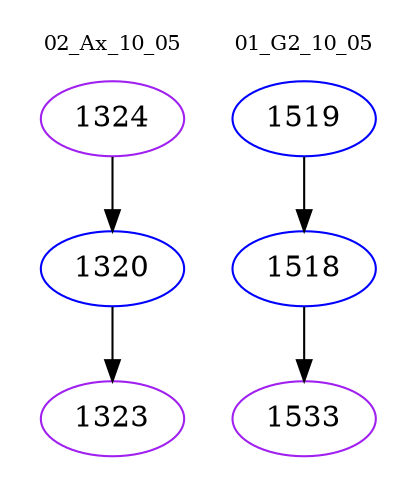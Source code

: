 digraph{
subgraph cluster_0 {
color = white
label = "02_Ax_10_05";
fontsize=10;
T0_1324 [label="1324", color="purple"]
T0_1324 -> T0_1320 [color="black"]
T0_1320 [label="1320", color="blue"]
T0_1320 -> T0_1323 [color="black"]
T0_1323 [label="1323", color="purple"]
}
subgraph cluster_1 {
color = white
label = "01_G2_10_05";
fontsize=10;
T1_1519 [label="1519", color="blue"]
T1_1519 -> T1_1518 [color="black"]
T1_1518 [label="1518", color="blue"]
T1_1518 -> T1_1533 [color="black"]
T1_1533 [label="1533", color="purple"]
}
}
